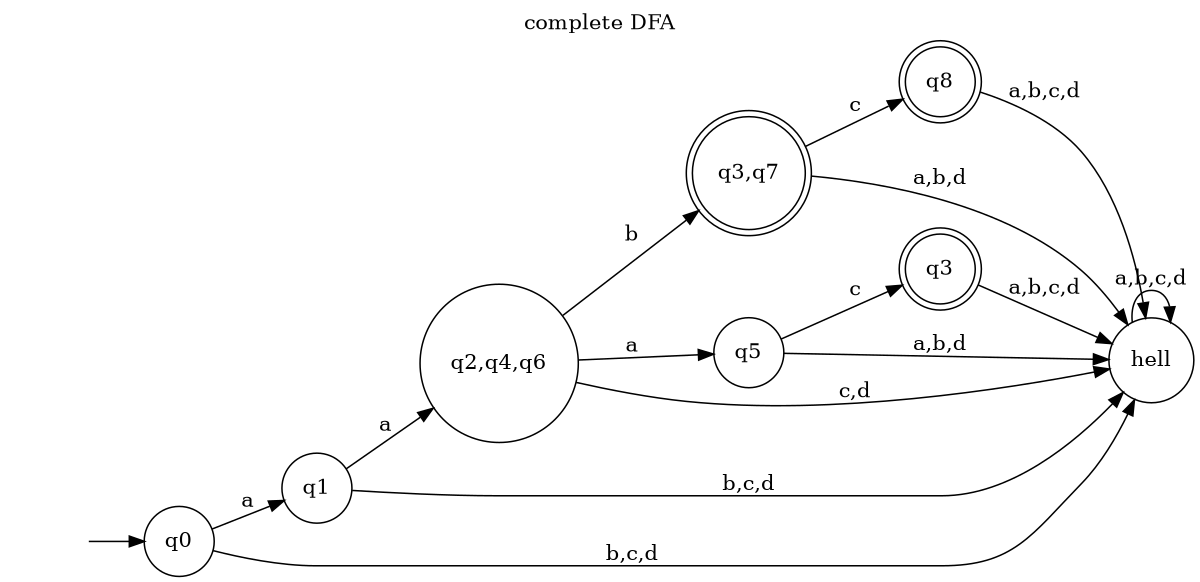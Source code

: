 digraph finite_state_machine {
	rankdir=LR;
	size="8,5";
	label = "complete DFA";
	labelloc = "t";
	"" [shape = none];
	node [shape = doublecircle]; q3, q8, "q3,q7";
	node [shape = circle];
	"" -> q0;
	q0 -> q1 [ label = "a" ];
	q1 -> "q2,q4,q6" [ label = "a" ];
	"q2,q4,q6" -> q5 [ label = "a" ];
	q5 -> q3 [ label = "c" ];
	"q2,q4,q6" -> "q3,q7" [ label = "b" ];
	"q3,q7" -> q8 [ label = "c" ];
	q0 -> hell [ label = "b,c,d" ]
	q1 -> hell [ label = "b,c,d" ]
	"q2,q4,q6" -> hell [ label = "c,d" ]
	"q3,q7" -> hell [ label = "a,b,d" ]
	q8 -> hell [ label = "a,b,c,d" ]
	q3 -> hell [ label = "a,b,c,d" ]
	q5 -> hell [ label = "a,b,d" ]
	hell -> hell [ label = "a,b,c,d" ]
}
